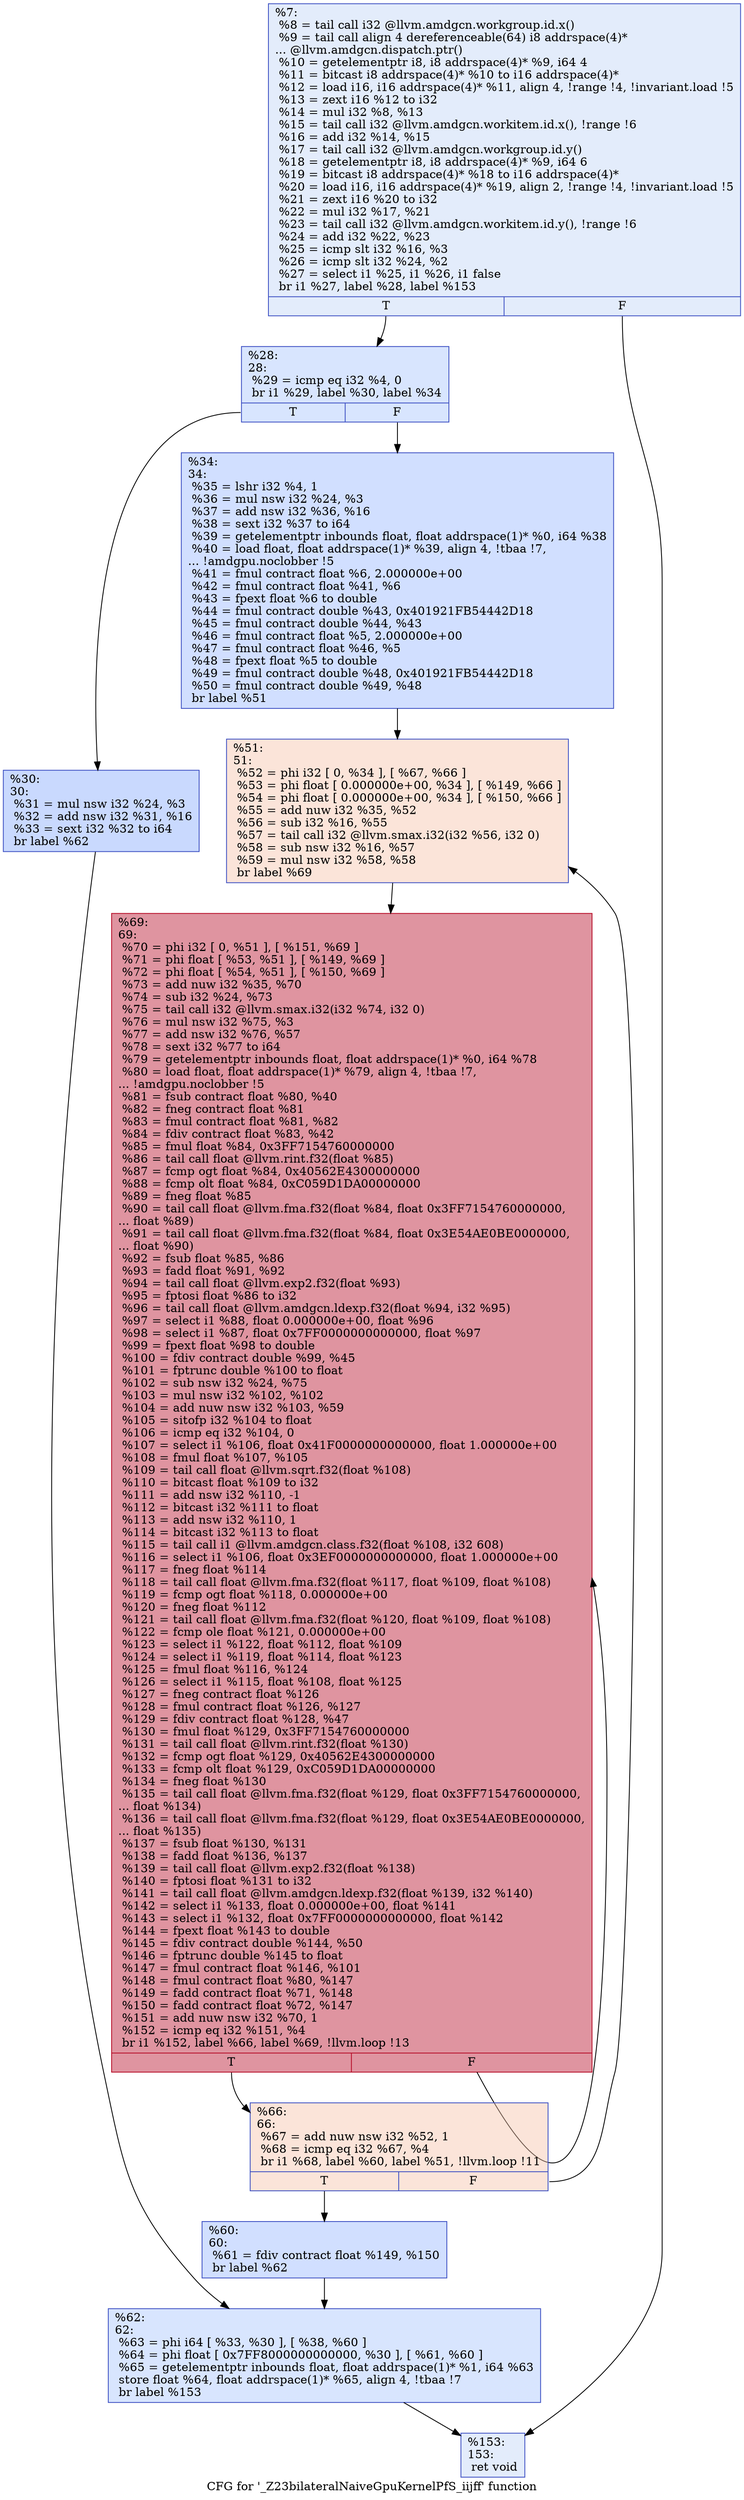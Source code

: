 digraph "CFG for '_Z23bilateralNaiveGpuKernelPfS_iijff' function" {
	label="CFG for '_Z23bilateralNaiveGpuKernelPfS_iijff' function";

	Node0x51a6df0 [shape=record,color="#3d50c3ff", style=filled, fillcolor="#bfd3f670",label="{%7:\l  %8 = tail call i32 @llvm.amdgcn.workgroup.id.x()\l  %9 = tail call align 4 dereferenceable(64) i8 addrspace(4)*\l... @llvm.amdgcn.dispatch.ptr()\l  %10 = getelementptr i8, i8 addrspace(4)* %9, i64 4\l  %11 = bitcast i8 addrspace(4)* %10 to i16 addrspace(4)*\l  %12 = load i16, i16 addrspace(4)* %11, align 4, !range !4, !invariant.load !5\l  %13 = zext i16 %12 to i32\l  %14 = mul i32 %8, %13\l  %15 = tail call i32 @llvm.amdgcn.workitem.id.x(), !range !6\l  %16 = add i32 %14, %15\l  %17 = tail call i32 @llvm.amdgcn.workgroup.id.y()\l  %18 = getelementptr i8, i8 addrspace(4)* %9, i64 6\l  %19 = bitcast i8 addrspace(4)* %18 to i16 addrspace(4)*\l  %20 = load i16, i16 addrspace(4)* %19, align 2, !range !4, !invariant.load !5\l  %21 = zext i16 %20 to i32\l  %22 = mul i32 %17, %21\l  %23 = tail call i32 @llvm.amdgcn.workitem.id.y(), !range !6\l  %24 = add i32 %22, %23\l  %25 = icmp slt i32 %16, %3\l  %26 = icmp slt i32 %24, %2\l  %27 = select i1 %25, i1 %26, i1 false\l  br i1 %27, label %28, label %153\l|{<s0>T|<s1>F}}"];
	Node0x51a6df0:s0 -> Node0x51aa880;
	Node0x51a6df0:s1 -> Node0x51aa910;
	Node0x51aa880 [shape=record,color="#3d50c3ff", style=filled, fillcolor="#a7c5fe70",label="{%28:\l28:                                               \l  %29 = icmp eq i32 %4, 0\l  br i1 %29, label %30, label %34\l|{<s0>T|<s1>F}}"];
	Node0x51aa880:s0 -> Node0x51aab10;
	Node0x51aa880:s1 -> Node0x51aab60;
	Node0x51aab10 [shape=record,color="#3d50c3ff", style=filled, fillcolor="#85a8fc70",label="{%30:\l30:                                               \l  %31 = mul nsw i32 %24, %3\l  %32 = add nsw i32 %31, %16\l  %33 = sext i32 %32 to i64\l  br label %62\l}"];
	Node0x51aab10 -> Node0x51a8cc0;
	Node0x51aab60 [shape=record,color="#3d50c3ff", style=filled, fillcolor="#96b7ff70",label="{%34:\l34:                                               \l  %35 = lshr i32 %4, 1\l  %36 = mul nsw i32 %24, %3\l  %37 = add nsw i32 %36, %16\l  %38 = sext i32 %37 to i64\l  %39 = getelementptr inbounds float, float addrspace(1)* %0, i64 %38\l  %40 = load float, float addrspace(1)* %39, align 4, !tbaa !7,\l... !amdgpu.noclobber !5\l  %41 = fmul contract float %6, 2.000000e+00\l  %42 = fmul contract float %41, %6\l  %43 = fpext float %6 to double\l  %44 = fmul contract double %43, 0x401921FB54442D18\l  %45 = fmul contract double %44, %43\l  %46 = fmul contract float %5, 2.000000e+00\l  %47 = fmul contract float %46, %5\l  %48 = fpext float %5 to double\l  %49 = fmul contract double %48, 0x401921FB54442D18\l  %50 = fmul contract double %49, %48\l  br label %51\l}"];
	Node0x51aab60 -> Node0x51ac510;
	Node0x51ac510 [shape=record,color="#3d50c3ff", style=filled, fillcolor="#f5c1a970",label="{%51:\l51:                                               \l  %52 = phi i32 [ 0, %34 ], [ %67, %66 ]\l  %53 = phi float [ 0.000000e+00, %34 ], [ %149, %66 ]\l  %54 = phi float [ 0.000000e+00, %34 ], [ %150, %66 ]\l  %55 = add nuw i32 %35, %52\l  %56 = sub i32 %16, %55\l  %57 = tail call i32 @llvm.smax.i32(i32 %56, i32 0)\l  %58 = sub nsw i32 %16, %57\l  %59 = mul nsw i32 %58, %58\l  br label %69\l}"];
	Node0x51ac510 -> Node0x51ace20;
	Node0x51acf20 [shape=record,color="#3d50c3ff", style=filled, fillcolor="#96b7ff70",label="{%60:\l60:                                               \l  %61 = fdiv contract float %149, %150\l  br label %62\l}"];
	Node0x51acf20 -> Node0x51a8cc0;
	Node0x51a8cc0 [shape=record,color="#3d50c3ff", style=filled, fillcolor="#a7c5fe70",label="{%62:\l62:                                               \l  %63 = phi i64 [ %33, %30 ], [ %38, %60 ]\l  %64 = phi float [ 0x7FF8000000000000, %30 ], [ %61, %60 ]\l  %65 = getelementptr inbounds float, float addrspace(1)* %1, i64 %63\l  store float %64, float addrspace(1)* %65, align 4, !tbaa !7\l  br label %153\l}"];
	Node0x51a8cc0 -> Node0x51aa910;
	Node0x51ac610 [shape=record,color="#3d50c3ff", style=filled, fillcolor="#f5c1a970",label="{%66:\l66:                                               \l  %67 = add nuw nsw i32 %52, 1\l  %68 = icmp eq i32 %67, %4\l  br i1 %68, label %60, label %51, !llvm.loop !11\l|{<s0>T|<s1>F}}"];
	Node0x51ac610:s0 -> Node0x51acf20;
	Node0x51ac610:s1 -> Node0x51ac510;
	Node0x51ace20 [shape=record,color="#b70d28ff", style=filled, fillcolor="#b70d2870",label="{%69:\l69:                                               \l  %70 = phi i32 [ 0, %51 ], [ %151, %69 ]\l  %71 = phi float [ %53, %51 ], [ %149, %69 ]\l  %72 = phi float [ %54, %51 ], [ %150, %69 ]\l  %73 = add nuw i32 %35, %70\l  %74 = sub i32 %24, %73\l  %75 = tail call i32 @llvm.smax.i32(i32 %74, i32 0)\l  %76 = mul nsw i32 %75, %3\l  %77 = add nsw i32 %76, %57\l  %78 = sext i32 %77 to i64\l  %79 = getelementptr inbounds float, float addrspace(1)* %0, i64 %78\l  %80 = load float, float addrspace(1)* %79, align 4, !tbaa !7,\l... !amdgpu.noclobber !5\l  %81 = fsub contract float %80, %40\l  %82 = fneg contract float %81\l  %83 = fmul contract float %81, %82\l  %84 = fdiv contract float %83, %42\l  %85 = fmul float %84, 0x3FF7154760000000\l  %86 = tail call float @llvm.rint.f32(float %85)\l  %87 = fcmp ogt float %84, 0x40562E4300000000\l  %88 = fcmp olt float %84, 0xC059D1DA00000000\l  %89 = fneg float %85\l  %90 = tail call float @llvm.fma.f32(float %84, float 0x3FF7154760000000,\l... float %89)\l  %91 = tail call float @llvm.fma.f32(float %84, float 0x3E54AE0BE0000000,\l... float %90)\l  %92 = fsub float %85, %86\l  %93 = fadd float %91, %92\l  %94 = tail call float @llvm.exp2.f32(float %93)\l  %95 = fptosi float %86 to i32\l  %96 = tail call float @llvm.amdgcn.ldexp.f32(float %94, i32 %95)\l  %97 = select i1 %88, float 0.000000e+00, float %96\l  %98 = select i1 %87, float 0x7FF0000000000000, float %97\l  %99 = fpext float %98 to double\l  %100 = fdiv contract double %99, %45\l  %101 = fptrunc double %100 to float\l  %102 = sub nsw i32 %24, %75\l  %103 = mul nsw i32 %102, %102\l  %104 = add nuw nsw i32 %103, %59\l  %105 = sitofp i32 %104 to float\l  %106 = icmp eq i32 %104, 0\l  %107 = select i1 %106, float 0x41F0000000000000, float 1.000000e+00\l  %108 = fmul float %107, %105\l  %109 = tail call float @llvm.sqrt.f32(float %108)\l  %110 = bitcast float %109 to i32\l  %111 = add nsw i32 %110, -1\l  %112 = bitcast i32 %111 to float\l  %113 = add nsw i32 %110, 1\l  %114 = bitcast i32 %113 to float\l  %115 = tail call i1 @llvm.amdgcn.class.f32(float %108, i32 608)\l  %116 = select i1 %106, float 0x3EF0000000000000, float 1.000000e+00\l  %117 = fneg float %114\l  %118 = tail call float @llvm.fma.f32(float %117, float %109, float %108)\l  %119 = fcmp ogt float %118, 0.000000e+00\l  %120 = fneg float %112\l  %121 = tail call float @llvm.fma.f32(float %120, float %109, float %108)\l  %122 = fcmp ole float %121, 0.000000e+00\l  %123 = select i1 %122, float %112, float %109\l  %124 = select i1 %119, float %114, float %123\l  %125 = fmul float %116, %124\l  %126 = select i1 %115, float %108, float %125\l  %127 = fneg contract float %126\l  %128 = fmul contract float %126, %127\l  %129 = fdiv contract float %128, %47\l  %130 = fmul float %129, 0x3FF7154760000000\l  %131 = tail call float @llvm.rint.f32(float %130)\l  %132 = fcmp ogt float %129, 0x40562E4300000000\l  %133 = fcmp olt float %129, 0xC059D1DA00000000\l  %134 = fneg float %130\l  %135 = tail call float @llvm.fma.f32(float %129, float 0x3FF7154760000000,\l... float %134)\l  %136 = tail call float @llvm.fma.f32(float %129, float 0x3E54AE0BE0000000,\l... float %135)\l  %137 = fsub float %130, %131\l  %138 = fadd float %136, %137\l  %139 = tail call float @llvm.exp2.f32(float %138)\l  %140 = fptosi float %131 to i32\l  %141 = tail call float @llvm.amdgcn.ldexp.f32(float %139, i32 %140)\l  %142 = select i1 %133, float 0.000000e+00, float %141\l  %143 = select i1 %132, float 0x7FF0000000000000, float %142\l  %144 = fpext float %143 to double\l  %145 = fdiv contract double %144, %50\l  %146 = fptrunc double %145 to float\l  %147 = fmul contract float %146, %101\l  %148 = fmul contract float %80, %147\l  %149 = fadd contract float %71, %148\l  %150 = fadd contract float %72, %147\l  %151 = add nuw nsw i32 %70, 1\l  %152 = icmp eq i32 %151, %4\l  br i1 %152, label %66, label %69, !llvm.loop !13\l|{<s0>T|<s1>F}}"];
	Node0x51ace20:s0 -> Node0x51ac610;
	Node0x51ace20:s1 -> Node0x51ace20;
	Node0x51aa910 [shape=record,color="#3d50c3ff", style=filled, fillcolor="#bfd3f670",label="{%153:\l153:                                              \l  ret void\l}"];
}

